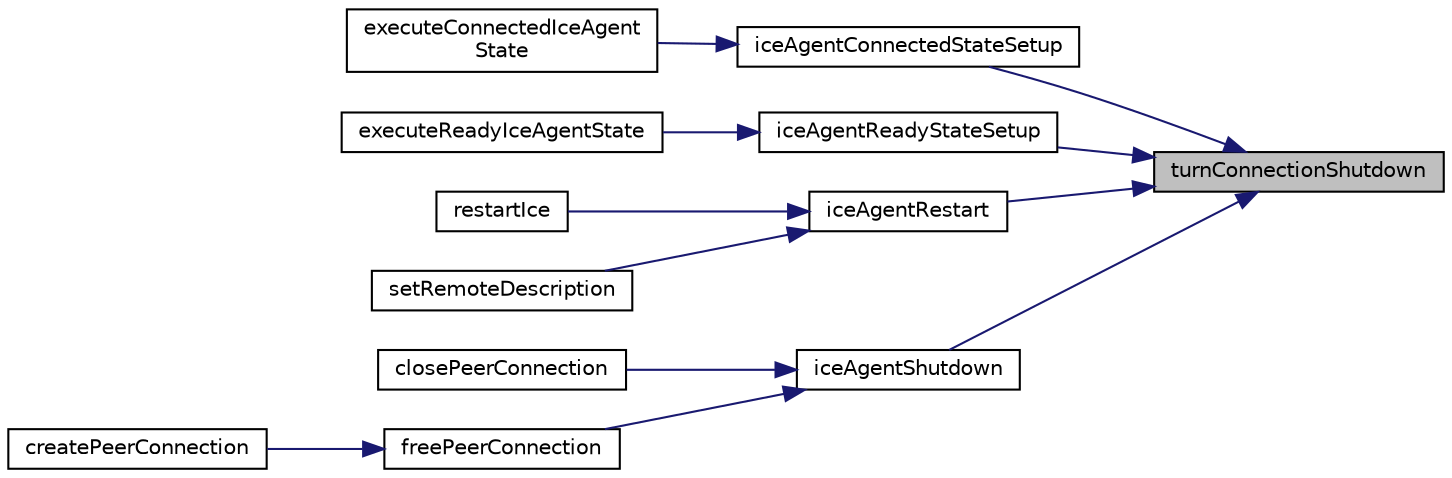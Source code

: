 digraph "turnConnectionShutdown"
{
 // LATEX_PDF_SIZE
  edge [fontname="Helvetica",fontsize="10",labelfontname="Helvetica",labelfontsize="10"];
  node [fontname="Helvetica",fontsize="10",shape=record];
  rankdir="RL";
  Node1 [label="turnConnectionShutdown",height=0.2,width=0.4,color="black", fillcolor="grey75", style="filled", fontcolor="black",tooltip=" "];
  Node1 -> Node2 [dir="back",color="midnightblue",fontsize="10",style="solid",fontname="Helvetica"];
  Node2 [label="iceAgentConnectedStateSetup",height=0.2,width=0.4,color="black", fillcolor="white", style="filled",URL="$IceAgent_8h.html#a1e97803ab232afca8aecc4e2f77b87ac",tooltip=" "];
  Node2 -> Node3 [dir="back",color="midnightblue",fontsize="10",style="solid",fontname="Helvetica"];
  Node3 [label="executeConnectedIceAgent\lState",height=0.2,width=0.4,color="black", fillcolor="white", style="filled",URL="$IceAgentStateMachine_8h.html#a4fddd35b881d4a51ceaad3633a0bced0",tooltip=" "];
  Node1 -> Node4 [dir="back",color="midnightblue",fontsize="10",style="solid",fontname="Helvetica"];
  Node4 [label="iceAgentReadyStateSetup",height=0.2,width=0.4,color="black", fillcolor="white", style="filled",URL="$IceAgent_8h.html#a59ea2b6bd6002f30314dcea762da0da5",tooltip=" "];
  Node4 -> Node5 [dir="back",color="midnightblue",fontsize="10",style="solid",fontname="Helvetica"];
  Node5 [label="executeReadyIceAgentState",height=0.2,width=0.4,color="black", fillcolor="white", style="filled",URL="$IceAgentStateMachine_8h.html#a0be6c08b81e5550b1f779f9689b5b112",tooltip=" "];
  Node1 -> Node6 [dir="back",color="midnightblue",fontsize="10",style="solid",fontname="Helvetica"];
  Node6 [label="iceAgentRestart",height=0.2,width=0.4,color="black", fillcolor="white", style="filled",URL="$IceAgent_8h.html#aedd06d9faf8856ab8758e8c0e49796ac",tooltip=" "];
  Node6 -> Node7 [dir="back",color="midnightblue",fontsize="10",style="solid",fontname="Helvetica"];
  Node7 [label="restartIce",height=0.2,width=0.4,color="black", fillcolor="white", style="filled",URL="$group__PublicMemberFunctions.html#gade9fcbb056cb321f33890c1cf1222e64",tooltip="Instructs the RtcPeerConnection that ICE should be restarted. Subsequent calls to createOffer will cr..."];
  Node6 -> Node8 [dir="back",color="midnightblue",fontsize="10",style="solid",fontname="Helvetica"];
  Node8 [label="setRemoteDescription",height=0.2,width=0.4,color="black", fillcolor="white", style="filled",URL="$group__PublicMemberFunctions.html#ga4378f3c6aec4d69c647c46852bdfe6ed",tooltip="Instructs the RtcPeerConnection to apply the supplied RtcSessionDescriptionInit as the remote descrip..."];
  Node1 -> Node9 [dir="back",color="midnightblue",fontsize="10",style="solid",fontname="Helvetica"];
  Node9 [label="iceAgentShutdown",height=0.2,width=0.4,color="black", fillcolor="white", style="filled",URL="$IceAgent_8h.html#a3fc8eda4a254a7c26c3c0ae36dff28b7",tooltip=" "];
  Node9 -> Node10 [dir="back",color="midnightblue",fontsize="10",style="solid",fontname="Helvetica"];
  Node10 [label="closePeerConnection",height=0.2,width=0.4,color="black", fillcolor="white", style="filled",URL="$group__PublicMemberFunctions.html#ga9babad6ea2bc9bb97279c7034697375a",tooltip="Close the underlying DTLS session and IceAgent connection. Trigger RtcOnConnectionStateChange to RTC_..."];
  Node9 -> Node11 [dir="back",color="midnightblue",fontsize="10",style="solid",fontname="Helvetica"];
  Node11 [label="freePeerConnection",height=0.2,width=0.4,color="black", fillcolor="white", style="filled",URL="$group__PublicMemberFunctions.html#ga433b1bd125e7f221bcdad97a2a0e8949",tooltip="Free a RtcPeerConnection."];
  Node11 -> Node12 [dir="back",color="midnightblue",fontsize="10",style="solid",fontname="Helvetica"];
  Node12 [label="createPeerConnection",height=0.2,width=0.4,color="black", fillcolor="white", style="filled",URL="$group__PublicMemberFunctions.html#gada972c66438c7e7c82e1db0cfe2b2640",tooltip=" "];
}
